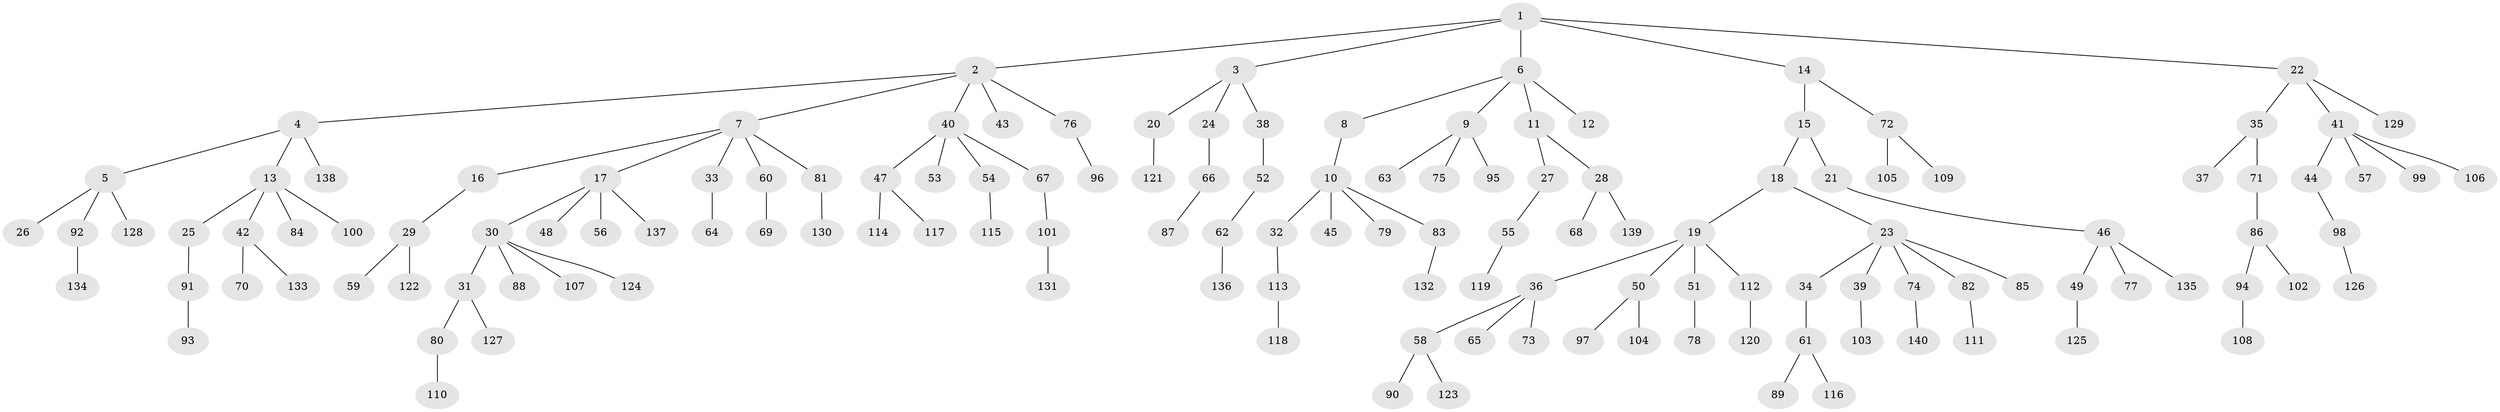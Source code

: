 // Generated by graph-tools (version 1.1) at 2025/11/02/27/25 16:11:28]
// undirected, 140 vertices, 139 edges
graph export_dot {
graph [start="1"]
  node [color=gray90,style=filled];
  1;
  2;
  3;
  4;
  5;
  6;
  7;
  8;
  9;
  10;
  11;
  12;
  13;
  14;
  15;
  16;
  17;
  18;
  19;
  20;
  21;
  22;
  23;
  24;
  25;
  26;
  27;
  28;
  29;
  30;
  31;
  32;
  33;
  34;
  35;
  36;
  37;
  38;
  39;
  40;
  41;
  42;
  43;
  44;
  45;
  46;
  47;
  48;
  49;
  50;
  51;
  52;
  53;
  54;
  55;
  56;
  57;
  58;
  59;
  60;
  61;
  62;
  63;
  64;
  65;
  66;
  67;
  68;
  69;
  70;
  71;
  72;
  73;
  74;
  75;
  76;
  77;
  78;
  79;
  80;
  81;
  82;
  83;
  84;
  85;
  86;
  87;
  88;
  89;
  90;
  91;
  92;
  93;
  94;
  95;
  96;
  97;
  98;
  99;
  100;
  101;
  102;
  103;
  104;
  105;
  106;
  107;
  108;
  109;
  110;
  111;
  112;
  113;
  114;
  115;
  116;
  117;
  118;
  119;
  120;
  121;
  122;
  123;
  124;
  125;
  126;
  127;
  128;
  129;
  130;
  131;
  132;
  133;
  134;
  135;
  136;
  137;
  138;
  139;
  140;
  1 -- 2;
  1 -- 3;
  1 -- 6;
  1 -- 14;
  1 -- 22;
  2 -- 4;
  2 -- 7;
  2 -- 40;
  2 -- 43;
  2 -- 76;
  3 -- 20;
  3 -- 24;
  3 -- 38;
  4 -- 5;
  4 -- 13;
  4 -- 138;
  5 -- 26;
  5 -- 92;
  5 -- 128;
  6 -- 8;
  6 -- 9;
  6 -- 11;
  6 -- 12;
  7 -- 16;
  7 -- 17;
  7 -- 33;
  7 -- 60;
  7 -- 81;
  8 -- 10;
  9 -- 63;
  9 -- 75;
  9 -- 95;
  10 -- 32;
  10 -- 45;
  10 -- 79;
  10 -- 83;
  11 -- 27;
  11 -- 28;
  13 -- 25;
  13 -- 42;
  13 -- 84;
  13 -- 100;
  14 -- 15;
  14 -- 72;
  15 -- 18;
  15 -- 21;
  16 -- 29;
  17 -- 30;
  17 -- 48;
  17 -- 56;
  17 -- 137;
  18 -- 19;
  18 -- 23;
  19 -- 36;
  19 -- 50;
  19 -- 51;
  19 -- 112;
  20 -- 121;
  21 -- 46;
  22 -- 35;
  22 -- 41;
  22 -- 129;
  23 -- 34;
  23 -- 39;
  23 -- 74;
  23 -- 82;
  23 -- 85;
  24 -- 66;
  25 -- 91;
  27 -- 55;
  28 -- 68;
  28 -- 139;
  29 -- 59;
  29 -- 122;
  30 -- 31;
  30 -- 88;
  30 -- 107;
  30 -- 124;
  31 -- 80;
  31 -- 127;
  32 -- 113;
  33 -- 64;
  34 -- 61;
  35 -- 37;
  35 -- 71;
  36 -- 58;
  36 -- 65;
  36 -- 73;
  38 -- 52;
  39 -- 103;
  40 -- 47;
  40 -- 53;
  40 -- 54;
  40 -- 67;
  41 -- 44;
  41 -- 57;
  41 -- 99;
  41 -- 106;
  42 -- 70;
  42 -- 133;
  44 -- 98;
  46 -- 49;
  46 -- 77;
  46 -- 135;
  47 -- 114;
  47 -- 117;
  49 -- 125;
  50 -- 97;
  50 -- 104;
  51 -- 78;
  52 -- 62;
  54 -- 115;
  55 -- 119;
  58 -- 90;
  58 -- 123;
  60 -- 69;
  61 -- 89;
  61 -- 116;
  62 -- 136;
  66 -- 87;
  67 -- 101;
  71 -- 86;
  72 -- 105;
  72 -- 109;
  74 -- 140;
  76 -- 96;
  80 -- 110;
  81 -- 130;
  82 -- 111;
  83 -- 132;
  86 -- 94;
  86 -- 102;
  91 -- 93;
  92 -- 134;
  94 -- 108;
  98 -- 126;
  101 -- 131;
  112 -- 120;
  113 -- 118;
}
